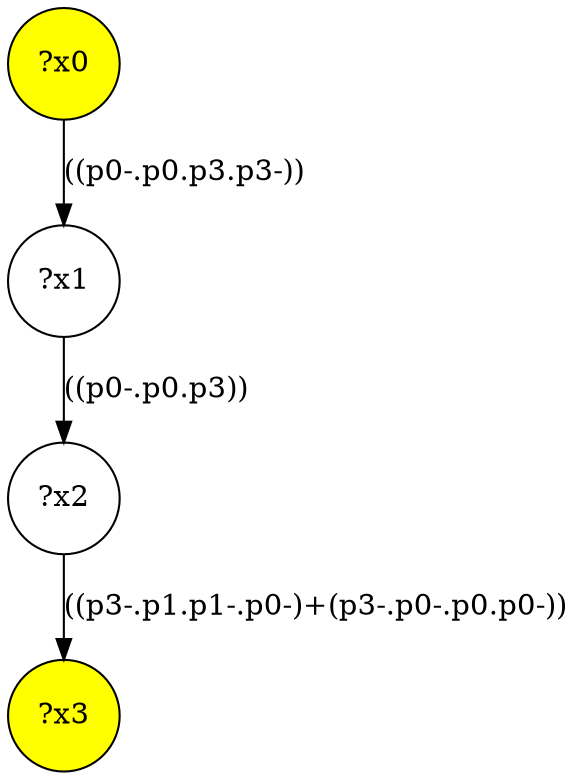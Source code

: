 digraph g {
	x0 [fillcolor="yellow", style="filled," shape=circle, label="?x0"];
	x3 [fillcolor="yellow", style="filled," shape=circle, label="?x3"];
	x1 [shape=circle, label="?x1"];
x0 -> x1[label="((p0-.p0.p3.p3-))"]	x2 [shape=circle, label="?x2"];
x1 -> x2[label="((p0-.p0.p3))"]x2 -> x3[label="((p3-.p1.p1-.p0-)+(p3-.p0-.p0.p0-))"]}
